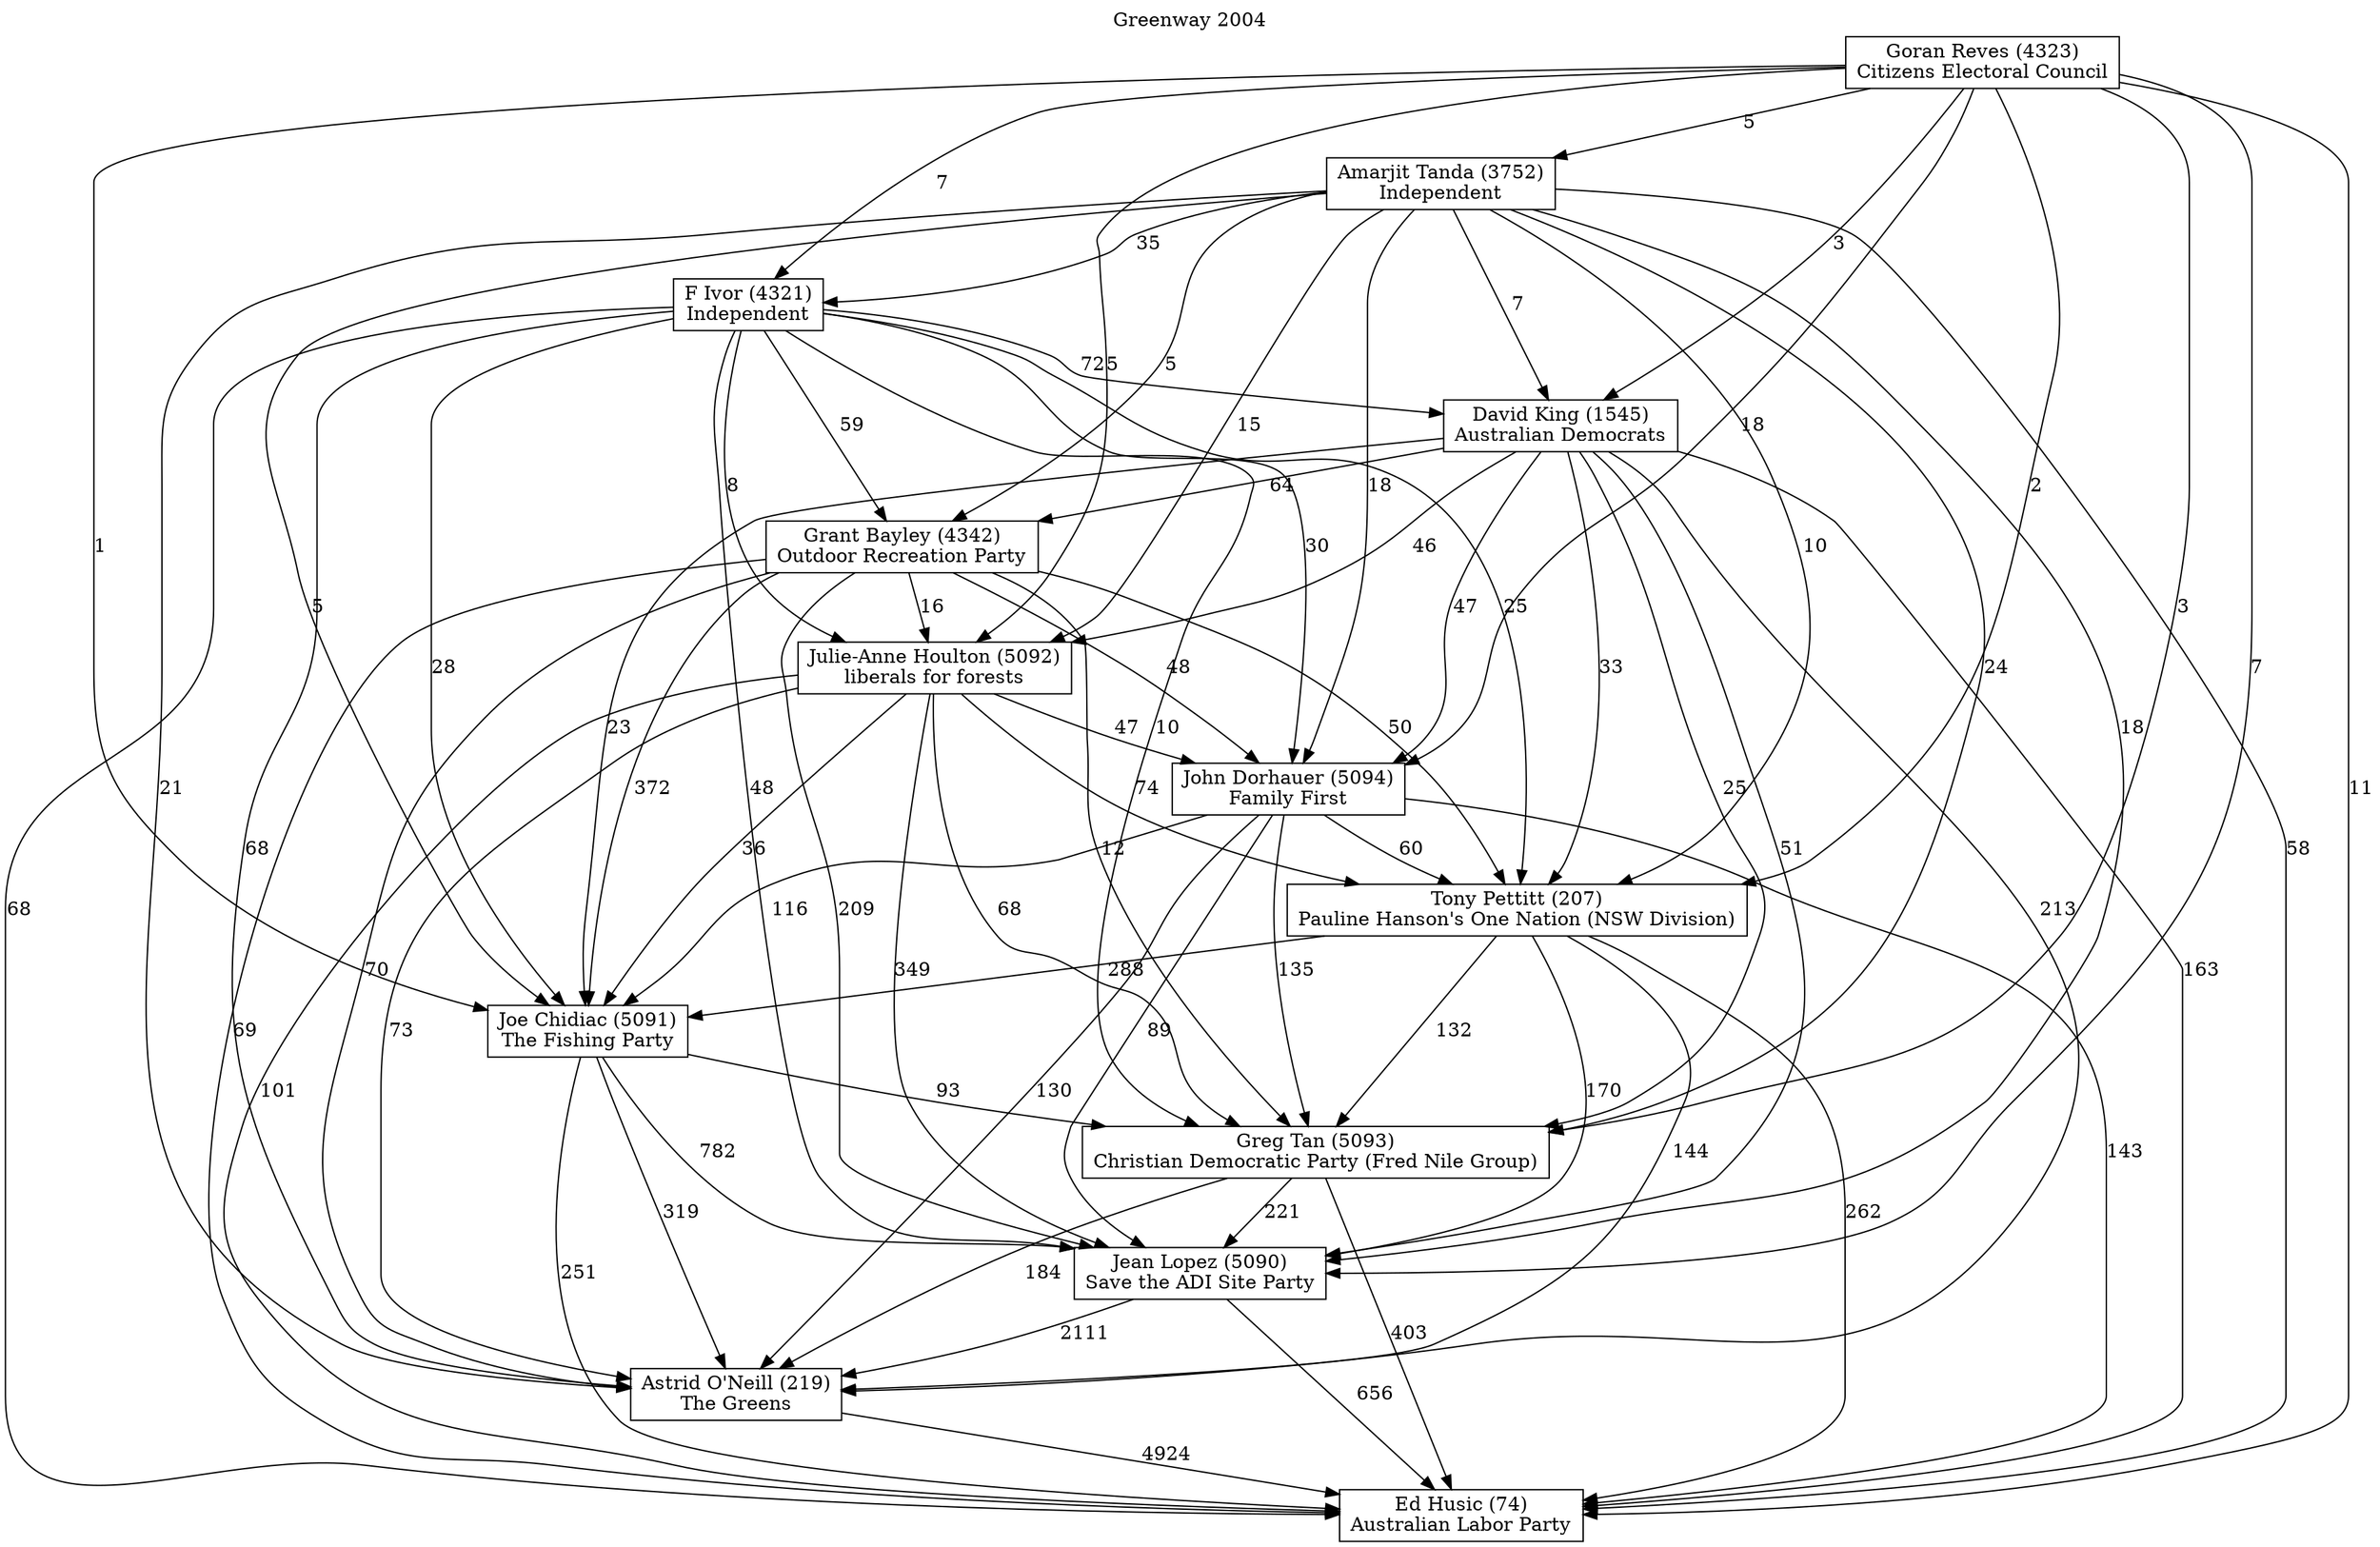 // House preference flow
digraph "Ed Husic (74)_Greenway_2004" {
	graph [label="Greenway 2004" labelloc=t mclimit=10]
	node [shape=box]
	"Ed Husic (74)" [label="Ed Husic (74)
Australian Labor Party"]
	"Astrid O'Neill (219)" [label="Astrid O'Neill (219)
The Greens"]
	"Jean Lopez (5090)" [label="Jean Lopez (5090)
Save the ADI Site Party"]
	"Greg Tan (5093)" [label="Greg Tan (5093)
Christian Democratic Party (Fred Nile Group)"]
	"Joe Chidiac (5091)" [label="Joe Chidiac (5091)
The Fishing Party"]
	"Tony Pettitt (207)" [label="Tony Pettitt (207)
Pauline Hanson's One Nation (NSW Division)"]
	"John Dorhauer (5094)" [label="John Dorhauer (5094)
Family First"]
	"Julie-Anne Houlton (5092)" [label="Julie-Anne Houlton (5092)
liberals for forests"]
	"Grant Bayley (4342)" [label="Grant Bayley (4342)
Outdoor Recreation Party"]
	"David King (1545)" [label="David King (1545)
Australian Democrats"]
	"F Ivor (4321)" [label="F Ivor (4321)
Independent"]
	"Amarjit Tanda (3752)" [label="Amarjit Tanda (3752)
Independent"]
	"Goran Reves (4323)" [label="Goran Reves (4323)
Citizens Electoral Council"]
	"Astrid O'Neill (219)" -> "Ed Husic (74)" [label=4924]
	"Jean Lopez (5090)" -> "Astrid O'Neill (219)" [label=2111]
	"Greg Tan (5093)" -> "Jean Lopez (5090)" [label=221]
	"Joe Chidiac (5091)" -> "Greg Tan (5093)" [label=93]
	"Tony Pettitt (207)" -> "Joe Chidiac (5091)" [label=288]
	"John Dorhauer (5094)" -> "Tony Pettitt (207)" [label=60]
	"Julie-Anne Houlton (5092)" -> "John Dorhauer (5094)" [label=47]
	"Grant Bayley (4342)" -> "Julie-Anne Houlton (5092)" [label=16]
	"David King (1545)" -> "Grant Bayley (4342)" [label=64]
	"F Ivor (4321)" -> "David King (1545)" [label=72]
	"Amarjit Tanda (3752)" -> "F Ivor (4321)" [label=35]
	"Goran Reves (4323)" -> "Amarjit Tanda (3752)" [label=5]
	"Jean Lopez (5090)" -> "Ed Husic (74)" [label=656]
	"Greg Tan (5093)" -> "Ed Husic (74)" [label=403]
	"Joe Chidiac (5091)" -> "Ed Husic (74)" [label=251]
	"Tony Pettitt (207)" -> "Ed Husic (74)" [label=262]
	"John Dorhauer (5094)" -> "Ed Husic (74)" [label=143]
	"Julie-Anne Houlton (5092)" -> "Ed Husic (74)" [label=101]
	"Grant Bayley (4342)" -> "Ed Husic (74)" [label=69]
	"David King (1545)" -> "Ed Husic (74)" [label=163]
	"F Ivor (4321)" -> "Ed Husic (74)" [label=68]
	"Amarjit Tanda (3752)" -> "Ed Husic (74)" [label=58]
	"Goran Reves (4323)" -> "Ed Husic (74)" [label=11]
	"Goran Reves (4323)" -> "F Ivor (4321)" [label=7]
	"Amarjit Tanda (3752)" -> "David King (1545)" [label=7]
	"Goran Reves (4323)" -> "David King (1545)" [label=3]
	"F Ivor (4321)" -> "Grant Bayley (4342)" [label=59]
	"Amarjit Tanda (3752)" -> "Grant Bayley (4342)" [label=5]
	"David King (1545)" -> "Julie-Anne Houlton (5092)" [label=46]
	"F Ivor (4321)" -> "Julie-Anne Houlton (5092)" [label=8]
	"Amarjit Tanda (3752)" -> "Julie-Anne Houlton (5092)" [label=15]
	"Goran Reves (4323)" -> "Julie-Anne Houlton (5092)" [label=5]
	"Grant Bayley (4342)" -> "John Dorhauer (5094)" [label=48]
	"David King (1545)" -> "John Dorhauer (5094)" [label=47]
	"F Ivor (4321)" -> "John Dorhauer (5094)" [label=30]
	"Amarjit Tanda (3752)" -> "John Dorhauer (5094)" [label=18]
	"Goran Reves (4323)" -> "John Dorhauer (5094)" [label=18]
	"Julie-Anne Houlton (5092)" -> "Tony Pettitt (207)" [label=74]
	"Grant Bayley (4342)" -> "Tony Pettitt (207)" [label=50]
	"David King (1545)" -> "Tony Pettitt (207)" [label=33]
	"F Ivor (4321)" -> "Tony Pettitt (207)" [label=25]
	"Amarjit Tanda (3752)" -> "Tony Pettitt (207)" [label=10]
	"Goran Reves (4323)" -> "Tony Pettitt (207)" [label=2]
	"John Dorhauer (5094)" -> "Joe Chidiac (5091)" [label=116]
	"Julie-Anne Houlton (5092)" -> "Joe Chidiac (5091)" [label=36]
	"Grant Bayley (4342)" -> "Joe Chidiac (5091)" [label=372]
	"David King (1545)" -> "Joe Chidiac (5091)" [label=23]
	"F Ivor (4321)" -> "Joe Chidiac (5091)" [label=28]
	"Amarjit Tanda (3752)" -> "Joe Chidiac (5091)" [label=5]
	"Goran Reves (4323)" -> "Joe Chidiac (5091)" [label=1]
	"Tony Pettitt (207)" -> "Greg Tan (5093)" [label=132]
	"John Dorhauer (5094)" -> "Greg Tan (5093)" [label=135]
	"Julie-Anne Houlton (5092)" -> "Greg Tan (5093)" [label=68]
	"Grant Bayley (4342)" -> "Greg Tan (5093)" [label=12]
	"David King (1545)" -> "Greg Tan (5093)" [label=25]
	"F Ivor (4321)" -> "Greg Tan (5093)" [label=10]
	"Amarjit Tanda (3752)" -> "Greg Tan (5093)" [label=24]
	"Goran Reves (4323)" -> "Greg Tan (5093)" [label=3]
	"Joe Chidiac (5091)" -> "Jean Lopez (5090)" [label=782]
	"Tony Pettitt (207)" -> "Jean Lopez (5090)" [label=170]
	"John Dorhauer (5094)" -> "Jean Lopez (5090)" [label=89]
	"Julie-Anne Houlton (5092)" -> "Jean Lopez (5090)" [label=349]
	"Grant Bayley (4342)" -> "Jean Lopez (5090)" [label=209]
	"David King (1545)" -> "Jean Lopez (5090)" [label=51]
	"F Ivor (4321)" -> "Jean Lopez (5090)" [label=48]
	"Amarjit Tanda (3752)" -> "Jean Lopez (5090)" [label=18]
	"Goran Reves (4323)" -> "Jean Lopez (5090)" [label=7]
	"Greg Tan (5093)" -> "Astrid O'Neill (219)" [label=184]
	"Joe Chidiac (5091)" -> "Astrid O'Neill (219)" [label=319]
	"Tony Pettitt (207)" -> "Astrid O'Neill (219)" [label=144]
	"John Dorhauer (5094)" -> "Astrid O'Neill (219)" [label=130]
	"Julie-Anne Houlton (5092)" -> "Astrid O'Neill (219)" [label=73]
	"Grant Bayley (4342)" -> "Astrid O'Neill (219)" [label=70]
	"David King (1545)" -> "Astrid O'Neill (219)" [label=213]
	"F Ivor (4321)" -> "Astrid O'Neill (219)" [label=68]
	"Amarjit Tanda (3752)" -> "Astrid O'Neill (219)" [label=21]
}
